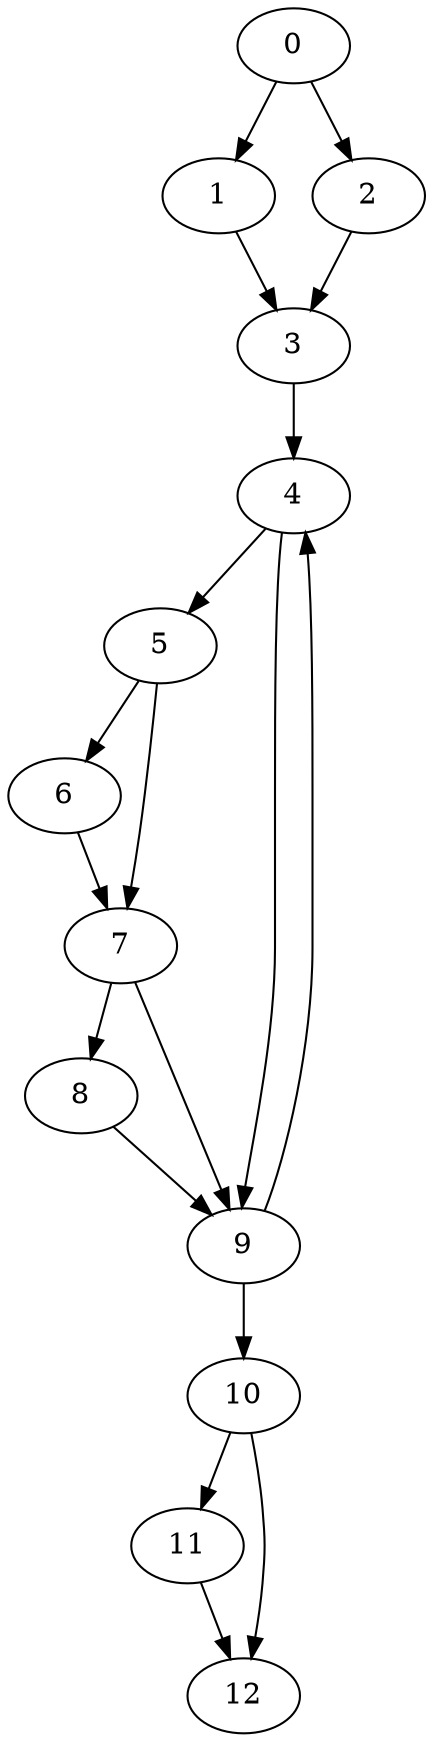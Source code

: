 digraph {
	0
	1
	2
	3
	4
	5
	6
	7
	8
	9
	10
	11
	12
	1 -> 3
	2 -> 3
	3 -> 4
	9 -> 4
	4 -> 5
	5 -> 6
	4 -> 9
	7 -> 9
	8 -> 9
	9 -> 10
	10 -> 12
	11 -> 12
	0 -> 1
	0 -> 2
	5 -> 7
	6 -> 7
	7 -> 8
	10 -> 11
}
